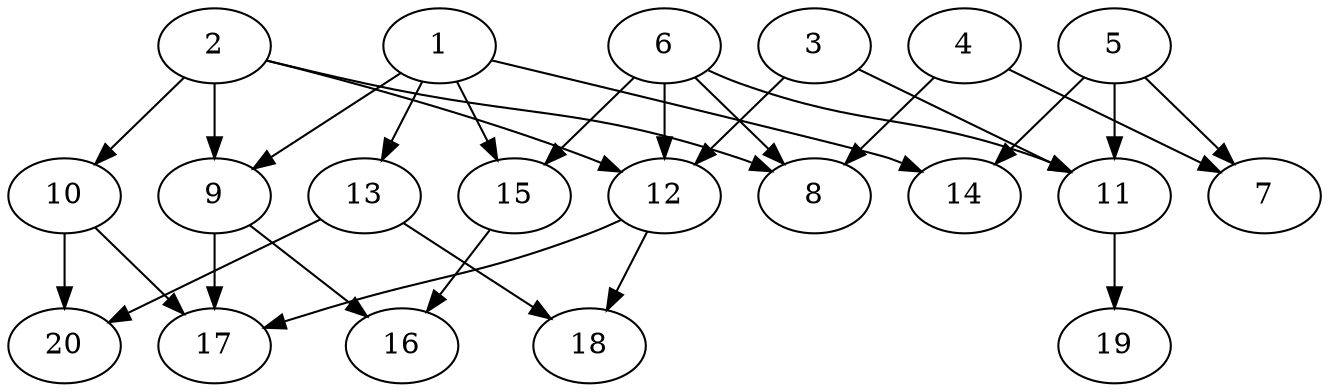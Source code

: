 // DAG automatically generated by daggen at Wed Jul 24 21:27:05 2019
// ./daggen --dot -n 20 --ccr 0.5 --fat 0.7 --regular 0.5 --density 0.5 --mindata 5242880 --maxdata 52428800 
digraph G {
  1 [size="19677184", alpha="0.08", expect_size="9838592"] 
  1 -> 9 [size ="9838592"]
  1 -> 13 [size ="9838592"]
  1 -> 14 [size ="9838592"]
  1 -> 15 [size ="9838592"]
  2 [size="80287744", alpha="0.01", expect_size="40143872"] 
  2 -> 8 [size ="40143872"]
  2 -> 9 [size ="40143872"]
  2 -> 10 [size ="40143872"]
  2 -> 12 [size ="40143872"]
  3 [size="16740352", alpha="0.08", expect_size="8370176"] 
  3 -> 11 [size ="8370176"]
  3 -> 12 [size ="8370176"]
  4 [size="82257920", alpha="0.19", expect_size="41128960"] 
  4 -> 7 [size ="41128960"]
  4 -> 8 [size ="41128960"]
  5 [size="31053824", alpha="0.11", expect_size="15526912"] 
  5 -> 7 [size ="15526912"]
  5 -> 11 [size ="15526912"]
  5 -> 14 [size ="15526912"]
  6 [size="62201856", alpha="0.06", expect_size="31100928"] 
  6 -> 8 [size ="31100928"]
  6 -> 11 [size ="31100928"]
  6 -> 12 [size ="31100928"]
  6 -> 15 [size ="31100928"]
  7 [size="42110976", alpha="0.19", expect_size="21055488"] 
  8 [size="50132992", alpha="0.19", expect_size="25066496"] 
  9 [size="40122368", alpha="0.19", expect_size="20061184"] 
  9 -> 16 [size ="20061184"]
  9 -> 17 [size ="20061184"]
  10 [size="36868096", alpha="0.12", expect_size="18434048"] 
  10 -> 17 [size ="18434048"]
  10 -> 20 [size ="18434048"]
  11 [size="75436032", alpha="0.16", expect_size="37718016"] 
  11 -> 19 [size ="37718016"]
  12 [size="20625408", alpha="0.05", expect_size="10312704"] 
  12 -> 17 [size ="10312704"]
  12 -> 18 [size ="10312704"]
  13 [size="24457216", alpha="0.07", expect_size="12228608"] 
  13 -> 18 [size ="12228608"]
  13 -> 20 [size ="12228608"]
  14 [size="63625216", alpha="0.04", expect_size="31812608"] 
  15 [size="60825600", alpha="0.04", expect_size="30412800"] 
  15 -> 16 [size ="30412800"]
  16 [size="16459776", alpha="0.08", expect_size="8229888"] 
  17 [size="42475520", alpha="0.05", expect_size="21237760"] 
  18 [size="35817472", alpha="0.13", expect_size="17908736"] 
  19 [size="32614400", alpha="0.10", expect_size="16307200"] 
  20 [size="30212096", alpha="0.12", expect_size="15106048"] 
}
